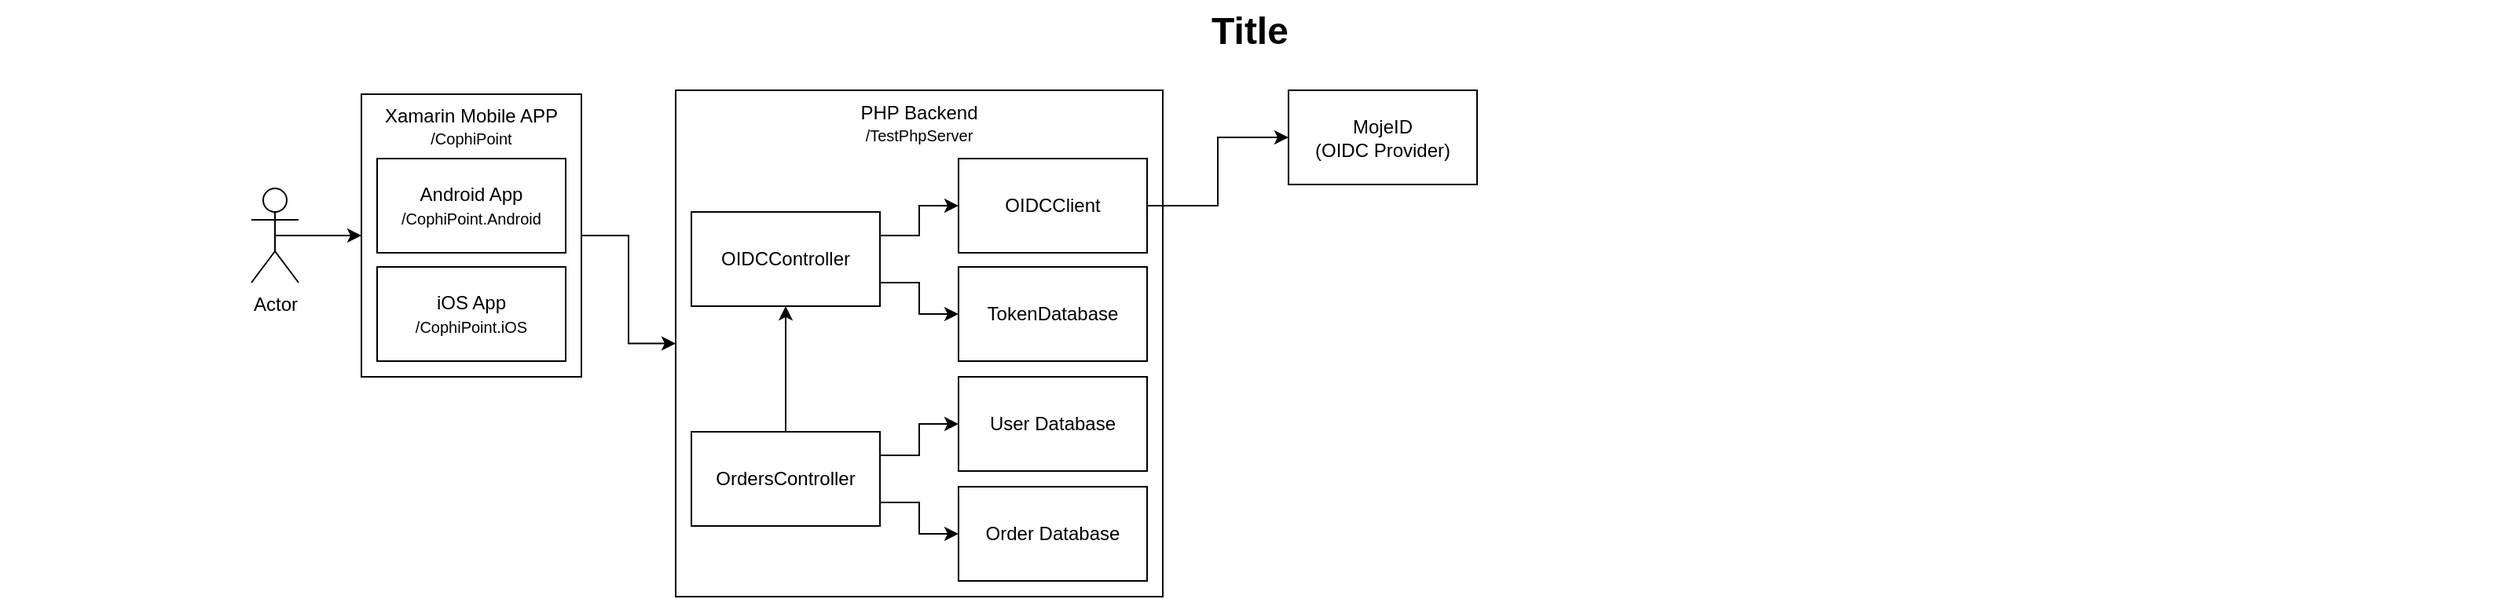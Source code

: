 <mxfile version="12.7.0" type="github">
  <diagram name="Page-1" id="74b105a0-9070-1c63-61bc-23e55f88626e">
    <mxGraphModel dx="481" dy="520" grid="1" gridSize="10" guides="1" tooltips="1" connect="1" arrows="1" fold="1" page="1" pageScale="1.5" pageWidth="1169" pageHeight="826" background="none" math="0" shadow="0">
      <root>
        <mxCell id="0" style=";html=1;"/>
        <mxCell id="1" style=";html=1;" parent="0"/>
        <mxCell id="10b056a9c633e61c-30" value="Title" style="text;strokeColor=none;fillColor=none;html=1;fontSize=24;fontStyle=1;verticalAlign=middle;align=center;" parent="1" vertex="1">
          <mxGeometry x="110" y="10" width="1590" height="40" as="geometry"/>
        </mxCell>
        <mxCell id="N1SPaJN3-FvJbKvBgrWH-15" style="edgeStyle=orthogonalEdgeStyle;rounded=0;orthogonalLoop=1;jettySize=auto;html=1;exitX=0.5;exitY=0.5;exitDx=0;exitDy=0;exitPerimeter=0;entryX=0;entryY=0.5;entryDx=0;entryDy=0;" edge="1" parent="1" source="N1SPaJN3-FvJbKvBgrWH-1" target="N1SPaJN3-FvJbKvBgrWH-4">
          <mxGeometry relative="1" as="geometry"/>
        </mxCell>
        <mxCell id="N1SPaJN3-FvJbKvBgrWH-1" value="Actor" style="shape=umlActor;verticalLabelPosition=bottom;labelBackgroundColor=#ffffff;verticalAlign=top;html=1;outlineConnect=0;" vertex="1" parent="1">
          <mxGeometry x="270" y="130" width="30" height="60" as="geometry"/>
        </mxCell>
        <mxCell id="N1SPaJN3-FvJbKvBgrWH-7" value="" style="edgeStyle=orthogonalEdgeStyle;rounded=0;orthogonalLoop=1;jettySize=auto;html=1;" edge="1" parent="1" source="N1SPaJN3-FvJbKvBgrWH-4" target="N1SPaJN3-FvJbKvBgrWH-6">
          <mxGeometry relative="1" as="geometry"/>
        </mxCell>
        <mxCell id="N1SPaJN3-FvJbKvBgrWH-4" value="Xamarin Mobile APP&lt;br&gt;&lt;font style=&quot;font-size: 10px&quot;&gt;/CophiPoint&lt;/font&gt;" style="rounded=0;whiteSpace=wrap;html=1;verticalAlign=top;" vertex="1" parent="1">
          <mxGeometry x="340" y="70" width="140" height="180" as="geometry"/>
        </mxCell>
        <mxCell id="N1SPaJN3-FvJbKvBgrWH-6" value="PHP Backend&lt;br&gt;&lt;font style=&quot;font-size: 10px&quot;&gt;/TestPhpServer&lt;/font&gt;" style="rounded=0;whiteSpace=wrap;html=1;verticalAlign=top;" vertex="1" parent="1">
          <mxGeometry x="540" y="67.5" width="310" height="322.5" as="geometry"/>
        </mxCell>
        <mxCell id="N1SPaJN3-FvJbKvBgrWH-3" value="Android App&lt;br&gt;&lt;font style=&quot;font-size: 10px&quot;&gt;/CophiPoint.Android&lt;/font&gt;" style="rounded=0;whiteSpace=wrap;html=1;" vertex="1" parent="1">
          <mxGeometry x="350" y="111" width="120" height="60" as="geometry"/>
        </mxCell>
        <mxCell id="N1SPaJN3-FvJbKvBgrWH-5" value="iOS App&lt;br&gt;&lt;font style=&quot;font-size: 10px&quot;&gt;/CophiPoint.iOS&lt;/font&gt;" style="rounded=0;whiteSpace=wrap;html=1;" vertex="1" parent="1">
          <mxGeometry x="350" y="180" width="120" height="60" as="geometry"/>
        </mxCell>
        <mxCell id="N1SPaJN3-FvJbKvBgrWH-12" value="" style="edgeStyle=orthogonalEdgeStyle;rounded=0;orthogonalLoop=1;jettySize=auto;html=1;exitX=1;exitY=0.25;exitDx=0;exitDy=0;" edge="1" parent="1" source="N1SPaJN3-FvJbKvBgrWH-9" target="N1SPaJN3-FvJbKvBgrWH-11">
          <mxGeometry relative="1" as="geometry"/>
        </mxCell>
        <mxCell id="N1SPaJN3-FvJbKvBgrWH-26" style="edgeStyle=orthogonalEdgeStyle;rounded=0;orthogonalLoop=1;jettySize=auto;html=1;exitX=1;exitY=0.75;exitDx=0;exitDy=0;" edge="1" parent="1" source="N1SPaJN3-FvJbKvBgrWH-9" target="N1SPaJN3-FvJbKvBgrWH-18">
          <mxGeometry relative="1" as="geometry"/>
        </mxCell>
        <mxCell id="N1SPaJN3-FvJbKvBgrWH-9" value="OIDCController" style="rounded=0;whiteSpace=wrap;html=1;" vertex="1" parent="1">
          <mxGeometry x="550" y="145" width="120" height="60" as="geometry"/>
        </mxCell>
        <mxCell id="N1SPaJN3-FvJbKvBgrWH-14" style="edgeStyle=orthogonalEdgeStyle;rounded=0;orthogonalLoop=1;jettySize=auto;html=1;exitX=1;exitY=0.5;exitDx=0;exitDy=0;entryX=0;entryY=0.5;entryDx=0;entryDy=0;" edge="1" parent="1" source="N1SPaJN3-FvJbKvBgrWH-11" target="N1SPaJN3-FvJbKvBgrWH-13">
          <mxGeometry relative="1" as="geometry"/>
        </mxCell>
        <mxCell id="N1SPaJN3-FvJbKvBgrWH-11" value="OIDCClient" style="rounded=0;whiteSpace=wrap;html=1;" vertex="1" parent="1">
          <mxGeometry x="720" y="111" width="120" height="60" as="geometry"/>
        </mxCell>
        <mxCell id="N1SPaJN3-FvJbKvBgrWH-22" style="edgeStyle=orthogonalEdgeStyle;rounded=0;orthogonalLoop=1;jettySize=auto;html=1;exitX=1;exitY=0.25;exitDx=0;exitDy=0;entryX=0;entryY=0.5;entryDx=0;entryDy=0;" edge="1" parent="1" source="N1SPaJN3-FvJbKvBgrWH-10" target="N1SPaJN3-FvJbKvBgrWH-20">
          <mxGeometry relative="1" as="geometry"/>
        </mxCell>
        <mxCell id="N1SPaJN3-FvJbKvBgrWH-23" style="edgeStyle=orthogonalEdgeStyle;rounded=0;orthogonalLoop=1;jettySize=auto;html=1;exitX=1;exitY=0.75;exitDx=0;exitDy=0;entryX=0;entryY=0.5;entryDx=0;entryDy=0;" edge="1" parent="1" source="N1SPaJN3-FvJbKvBgrWH-10" target="N1SPaJN3-FvJbKvBgrWH-19">
          <mxGeometry relative="1" as="geometry"/>
        </mxCell>
        <mxCell id="N1SPaJN3-FvJbKvBgrWH-25" style="edgeStyle=orthogonalEdgeStyle;rounded=0;orthogonalLoop=1;jettySize=auto;html=1;exitX=0.5;exitY=0;exitDx=0;exitDy=0;entryX=0.5;entryY=1;entryDx=0;entryDy=0;" edge="1" parent="1" source="N1SPaJN3-FvJbKvBgrWH-10" target="N1SPaJN3-FvJbKvBgrWH-9">
          <mxGeometry relative="1" as="geometry"/>
        </mxCell>
        <mxCell id="N1SPaJN3-FvJbKvBgrWH-10" value="OrdersController" style="rounded=0;whiteSpace=wrap;html=1;" vertex="1" parent="1">
          <mxGeometry x="550" y="285" width="120" height="60" as="geometry"/>
        </mxCell>
        <mxCell id="N1SPaJN3-FvJbKvBgrWH-13" value="MojeID &lt;br&gt;(OIDC Provider)" style="rounded=0;whiteSpace=wrap;html=1;" vertex="1" parent="1">
          <mxGeometry x="930" y="67.5" width="120" height="60" as="geometry"/>
        </mxCell>
        <mxCell id="N1SPaJN3-FvJbKvBgrWH-18" value="TokenDatabase" style="rounded=0;whiteSpace=wrap;html=1;" vertex="1" parent="1">
          <mxGeometry x="720" y="180" width="120" height="60" as="geometry"/>
        </mxCell>
        <mxCell id="N1SPaJN3-FvJbKvBgrWH-19" value="Order Database" style="rounded=0;whiteSpace=wrap;html=1;" vertex="1" parent="1">
          <mxGeometry x="720" y="320" width="120" height="60" as="geometry"/>
        </mxCell>
        <mxCell id="N1SPaJN3-FvJbKvBgrWH-20" value="User Database" style="rounded=0;whiteSpace=wrap;html=1;" vertex="1" parent="1">
          <mxGeometry x="720" y="250" width="120" height="60" as="geometry"/>
        </mxCell>
      </root>
    </mxGraphModel>
  </diagram>
</mxfile>
